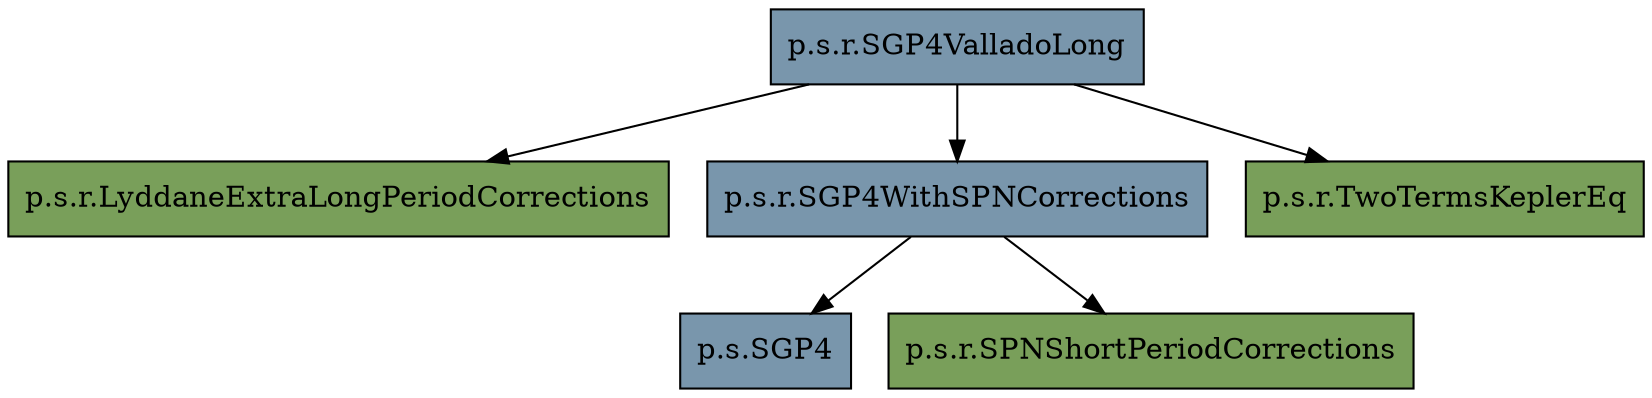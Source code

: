 digraph "diagram" {

node  [shape="record", style="filled"]

edge  [arrowtail="none"]

"p.s.SGP4" [fillcolor="#7996AC"]
"p.s.r.LyddaneExtraLongPeriodCorrections" [fillcolor="#799F5A"]
"p.s.r.SGP4ValladoLong" [fillcolor="#7996AC"]
"p.s.r.SGP4WithSPNCorrections" [fillcolor="#7996AC"]
"p.s.r.SPNShortPeriodCorrections" [fillcolor="#799F5A"]
"p.s.r.TwoTermsKeplerEq" [fillcolor="#799F5A"]

"p.s.r.SGP4WithSPNCorrections" -> "p.s.SGP4"
"p.s.r.SGP4WithSPNCorrections" -> "p.s.r.SPNShortPeriodCorrections"
"p.s.r.SGP4ValladoLong" -> "p.s.r.SGP4WithSPNCorrections"
"p.s.r.SGP4ValladoLong" -> "p.s.r.LyddaneExtraLongPeriodCorrections"
"p.s.r.SGP4ValladoLong" -> "p.s.r.TwoTermsKeplerEq"

}
